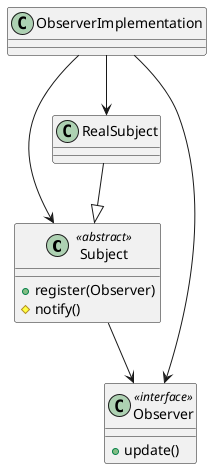 @startuml

class Subject<<abstract>>{
+register(Observer)
#notify()
}

class Observer<<interface>>{
+update()
}

class RealSubject
class ObserverImplementation

Subject --> Observer
RealSubject --|> Subject

ObserverImplementation --> Observer
ObserverImplementation --> RealSubject
ObserverImplementation --> Subject



@enduml